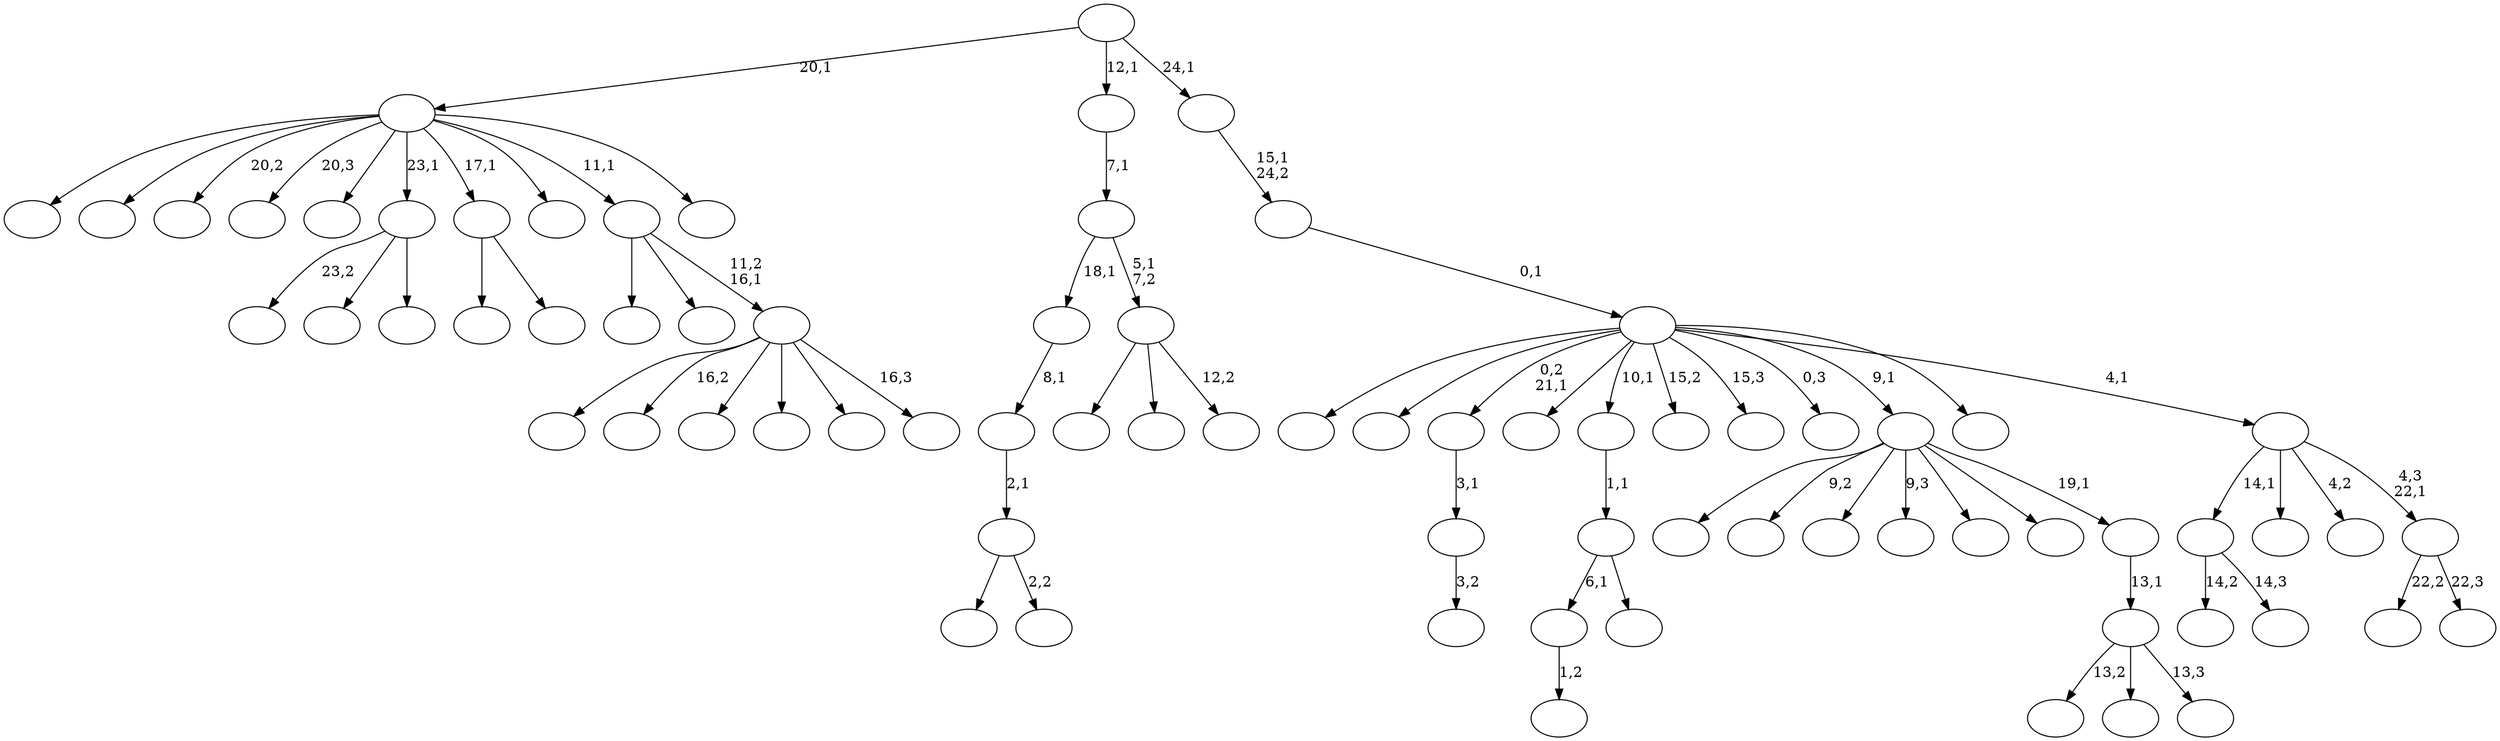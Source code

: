 digraph T {
	75 [label=""]
	74 [label=""]
	73 [label=""]
	72 [label=""]
	71 [label=""]
	70 [label=""]
	69 [label=""]
	68 [label=""]
	67 [label=""]
	66 [label=""]
	65 [label=""]
	64 [label=""]
	63 [label=""]
	62 [label=""]
	61 [label=""]
	60 [label=""]
	59 [label=""]
	58 [label=""]
	57 [label=""]
	56 [label=""]
	55 [label=""]
	54 [label=""]
	53 [label=""]
	52 [label=""]
	51 [label=""]
	50 [label=""]
	49 [label=""]
	48 [label=""]
	47 [label=""]
	46 [label=""]
	45 [label=""]
	44 [label=""]
	43 [label=""]
	42 [label=""]
	41 [label=""]
	40 [label=""]
	39 [label=""]
	38 [label=""]
	37 [label=""]
	36 [label=""]
	35 [label=""]
	34 [label=""]
	33 [label=""]
	32 [label=""]
	31 [label=""]
	30 [label=""]
	29 [label=""]
	28 [label=""]
	27 [label=""]
	26 [label=""]
	25 [label=""]
	24 [label=""]
	23 [label=""]
	22 [label=""]
	21 [label=""]
	20 [label=""]
	19 [label=""]
	18 [label=""]
	17 [label=""]
	16 [label=""]
	15 [label=""]
	14 [label=""]
	13 [label=""]
	12 [label=""]
	11 [label=""]
	10 [label=""]
	9 [label=""]
	8 [label=""]
	7 [label=""]
	6 [label=""]
	5 [label=""]
	4 [label=""]
	3 [label=""]
	2 [label=""]
	1 [label=""]
	0 [label=""]
	66 -> 67 [label="3,2"]
	65 -> 66 [label="3,1"]
	59 -> 60 [label="1,2"]
	57 -> 69 [label="14,2"]
	57 -> 58 [label="14,3"]
	43 -> 64 [label="23,2"]
	43 -> 56 [label=""]
	43 -> 44 [label=""]
	39 -> 59 [label="6,1"]
	39 -> 40 [label=""]
	38 -> 39 [label="1,1"]
	35 -> 45 [label=""]
	35 -> 36 [label=""]
	23 -> 72 [label=""]
	23 -> 24 [label="2,2"]
	22 -> 23 [label="2,1"]
	21 -> 22 [label="8,1"]
	19 -> 68 [label=""]
	19 -> 62 [label="16,2"]
	19 -> 34 [label=""]
	19 -> 29 [label=""]
	19 -> 25 [label=""]
	19 -> 20 [label="16,3"]
	18 -> 48 [label=""]
	18 -> 27 [label=""]
	18 -> 19 [label="11,2\n16,1"]
	16 -> 70 [label="13,2"]
	16 -> 30 [label=""]
	16 -> 17 [label="13,3"]
	15 -> 16 [label="13,1"]
	14 -> 73 [label=""]
	14 -> 55 [label="9,2"]
	14 -> 46 [label=""]
	14 -> 42 [label="9,3"]
	14 -> 31 [label=""]
	14 -> 28 [label=""]
	14 -> 15 [label="19,1"]
	11 -> 75 [label=""]
	11 -> 63 [label=""]
	11 -> 61 [label="20,2"]
	11 -> 52 [label="20,3"]
	11 -> 50 [label=""]
	11 -> 43 [label="23,1"]
	11 -> 35 [label="17,1"]
	11 -> 33 [label=""]
	11 -> 18 [label="11,1"]
	11 -> 12 [label=""]
	9 -> 51 [label=""]
	9 -> 41 [label=""]
	9 -> 10 [label="12,2"]
	8 -> 21 [label="18,1"]
	8 -> 9 [label="5,1\n7,2"]
	7 -> 8 [label="7,1"]
	5 -> 49 [label="22,2"]
	5 -> 6 [label="22,3"]
	4 -> 57 [label="14,1"]
	4 -> 54 [label=""]
	4 -> 47 [label="4,2"]
	4 -> 5 [label="4,3\n22,1"]
	3 -> 74 [label=""]
	3 -> 71 [label=""]
	3 -> 65 [label="0,2\n21,1"]
	3 -> 53 [label=""]
	3 -> 38 [label="10,1"]
	3 -> 37 [label="15,2"]
	3 -> 32 [label="15,3"]
	3 -> 26 [label="0,3"]
	3 -> 14 [label="9,1"]
	3 -> 13 [label=""]
	3 -> 4 [label="4,1"]
	2 -> 3 [label="0,1"]
	1 -> 2 [label="15,1\n24,2"]
	0 -> 11 [label="20,1"]
	0 -> 7 [label="12,1"]
	0 -> 1 [label="24,1"]
}
